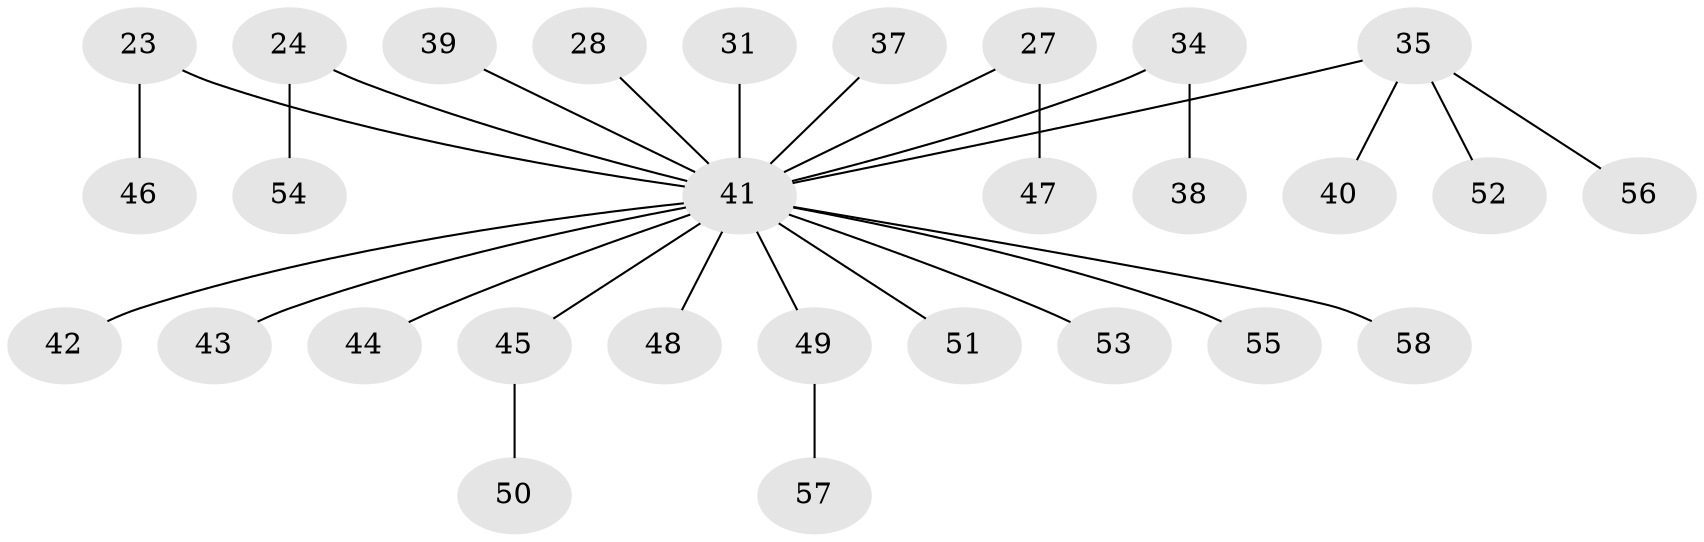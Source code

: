 // original degree distribution, {7: 0.017241379310344827, 4: 0.06896551724137931, 5: 0.05172413793103448, 2: 0.2413793103448276, 3: 0.10344827586206896, 1: 0.5172413793103449}
// Generated by graph-tools (version 1.1) at 2025/56/03/04/25 21:56:33]
// undirected, 29 vertices, 28 edges
graph export_dot {
graph [start="1"]
  node [color=gray90,style=filled];
  23;
  24;
  27;
  28;
  31;
  34;
  35 [super="+18"];
  37;
  38;
  39;
  40;
  41 [super="+30+36+9+15+20+33+21+22"];
  42;
  43;
  44;
  45;
  46;
  47;
  48;
  49;
  50;
  51;
  52;
  53;
  54;
  55;
  56 [super="+11+14"];
  57;
  58;
  23 -- 46;
  23 -- 41;
  24 -- 54;
  24 -- 41;
  27 -- 47;
  27 -- 41;
  28 -- 41;
  31 -- 41;
  34 -- 38;
  34 -- 41;
  35 -- 52;
  35 -- 40;
  35 -- 56;
  35 -- 41;
  37 -- 41;
  39 -- 41;
  41 -- 51;
  41 -- 49;
  41 -- 42;
  41 -- 43;
  41 -- 48;
  41 -- 53;
  41 -- 58;
  41 -- 44;
  41 -- 45;
  41 -- 55;
  45 -- 50;
  49 -- 57;
}
